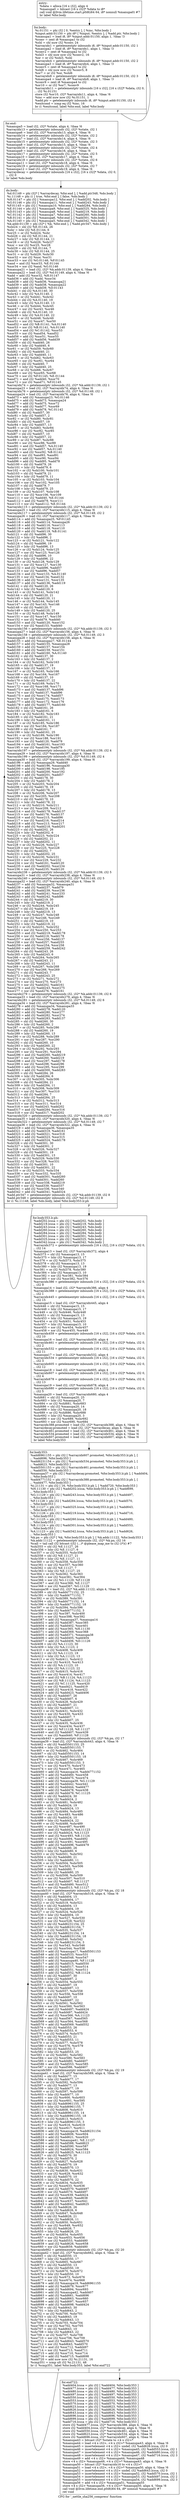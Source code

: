 digraph "CFG for '_nettle_sha256_compress' function" {
	label="CFG for '_nettle_sha256_compress' function";

	Node0x5642b8b58870 [shape=record,label="{entry:\l  %data = alloca [16 x i32], align 4\l  %manupa0 = bitcast [16 x i32]* %data to i8*\l  call void @llvm.lifetime.start.p0i8(i64 64, i8* nonnull %manupa0) #7\l  br label %for.body\l}"];
	Node0x5642b8b58870 -> Node0x5642b8b61d00;
	Node0x5642b8b61d00 [shape=record,label="{for.body:                                         \l  %i.01151 = phi i32 [ 0, %entry ], [ %inc, %for.body ]\l  %input.addr.01150 = phi i8* [ %input, %entry ], [ %add.ptr, %for.body ]\l  %manupa1 = load i8, i8* %input.addr.01150, align 1, !tbaa !3\l  %conv = zext i8 %manupa1 to i32\l  %shl = shl nuw i32 %conv, 24\l  %arrayidx1 = getelementptr inbounds i8, i8* %input.addr.01150, i32 1\l  %manupa2 = load i8, i8* %arrayidx1, align 1, !tbaa !3\l  %conv2 = zext i8 %manupa2 to i32\l  %shl3 = shl nuw nsw i32 %conv2, 16\l  %or = or i32 %shl3, %shl\l  %arrayidx4 = getelementptr inbounds i8, i8* %input.addr.01150, i32 2\l  %manupa3 = load i8, i8* %arrayidx4, align 1, !tbaa !3\l  %conv5 = zext i8 %manupa3 to i32\l  %shl6 = shl nuw nsw i32 %conv5, 8\l  %or7 = or i32 %or, %shl6\l  %arrayidx8 = getelementptr inbounds i8, i8* %input.addr.01150, i32 3\l  %manupa4 = load i8, i8* %arrayidx8, align 1, !tbaa !3\l  %conv9 = zext i8 %manupa4 to i32\l  %or10 = or i32 %or7, %conv9\l  %arrayidx11 = getelementptr inbounds [16 x i32], [16 x i32]* %data, i32 0,\l... i32 %i.01151\l  store i32 %or10, i32* %arrayidx11, align 4, !tbaa !6\l  %inc = add nuw nsw i32 %i.01151, 1\l  %add.ptr = getelementptr inbounds i8, i8* %input.addr.01150, i32 4\l  %exitcond = icmp eq i32 %inc, 16\l  br i1 %exitcond, label %for.end, label %for.body\l|{<s0>T|<s1>F}}"];
	Node0x5642b8b61d00:s0 -> Node0x5642b8b61d50;
	Node0x5642b8b61d00:s1 -> Node0x5642b8b61d00;
	Node0x5642b8b61d50 [shape=record,label="{for.end:                                          \l  %manupa5 = load i32, i32* %state, align 4, !tbaa !6\l  %arrayidx13 = getelementptr inbounds i32, i32* %state, i32 1\l  %manupa6 = load i32, i32* %arrayidx13, align 4, !tbaa !6\l  %arrayidx14 = getelementptr inbounds i32, i32* %state, i32 2\l  %manupa7 = load i32, i32* %arrayidx14, align 4, !tbaa !6\l  %arrayidx15 = getelementptr inbounds i32, i32* %state, i32 3\l  %manupa8 = load i32, i32* %arrayidx15, align 4, !tbaa !6\l  %arrayidx16 = getelementptr inbounds i32, i32* %state, i32 4\l  %manupa9 = load i32, i32* %arrayidx16, align 4, !tbaa !6\l  %arrayidx17 = getelementptr inbounds i32, i32* %state, i32 5\l  %manupa10 = load i32, i32* %arrayidx17, align 4, !tbaa !6\l  %arrayidx18 = getelementptr inbounds i32, i32* %state, i32 6\l  %manupa11 = load i32, i32* %arrayidx18, align 4, !tbaa !6\l  %arrayidx19 = getelementptr inbounds i32, i32* %state, i32 7\l  %manupa12 = load i32, i32* %arrayidx19, align 4, !tbaa !6\l  %arraydecay = getelementptr inbounds [16 x i32], [16 x i32]* %data, i32 0,\l... i32 0\l  br label %do.body\l}"];
	Node0x5642b8b61d50 -> Node0x5642b8b61df0;
	Node0x5642b8b61da0 [shape=record,label="{for.body353.lr.ph:                                \l  %add202.lcssa = phi i32 [ %add202, %do.body ]\l  %add219.lcssa = phi i32 [ %add219, %do.body ]\l  %add243.lcssa = phi i32 [ %add243, %do.body ]\l  %add260.lcssa = phi i32 [ %add260, %do.body ]\l  %add284.lcssa = phi i32 [ %add284, %do.body ]\l  %add301.lcssa = phi i32 [ %add301, %do.body ]\l  %add325.lcssa = phi i32 [ %add325, %do.body ]\l  %add342.lcssa = phi i32 [ %add342, %do.body ]\l  %arrayidx372 = getelementptr inbounds [16 x i32], [16 x i32]* %data, i32 0,\l... i32 14\l  %manupa13 = load i32, i32* %arrayidx372, align 4\l  %shl373 = shl i32 %manupa13, 15\l  %shr375 = lshr i32 %manupa13, 17\l  %or376 = or i32 %shl373, %shr375\l  %shl378 = shl i32 %manupa13, 13\l  %shr380 = lshr i32 %manupa13, 19\l  %or381 = or i32 %shl378, %shr380\l  %shr384 = lshr i32 %manupa13, 10\l  %xor382 = xor i32 %or381, %shr384\l  %xor385 = xor i32 %xor382, %or376\l  %arrayidx386 = getelementptr inbounds [16 x i32], [16 x i32]* %data, i32 0,\l... i32 9\l  %manupa14 = load i32, i32* %arrayidx386, align 4\l  %arrayidx388 = getelementptr inbounds [16 x i32], [16 x i32]* %data, i32 0,\l... i32 1\l  %arrayidx445 = getelementptr inbounds [16 x i32], [16 x i32]* %data, i32 0,\l... i32 15\l  %manupa15 = load i32, i32* %arrayidx445, align 4\l  %shl446 = shl i32 %manupa15, 15\l  %shr448 = lshr i32 %manupa15, 17\l  %or449 = or i32 %shl446, %shr448\l  %shl451 = shl i32 %manupa15, 13\l  %shr453 = lshr i32 %manupa15, 19\l  %or454 = or i32 %shl451, %shr453\l  %shr457 = lshr i32 %manupa15, 10\l  %xor455 = xor i32 %or454, %shr457\l  %xor458 = xor i32 %xor455, %or449\l  %arrayidx459 = getelementptr inbounds [16 x i32], [16 x i32]* %data, i32 0,\l... i32 10\l  %manupa16 = load i32, i32* %arrayidx459, align 4\l  %arrayidx461 = getelementptr inbounds [16 x i32], [16 x i32]* %data, i32 0,\l... i32 2\l  %arrayidx532 = getelementptr inbounds [16 x i32], [16 x i32]* %data, i32 0,\l... i32 11\l  %manupa17 = load i32, i32* %arrayidx532, align 4\l  %arrayidx534 = getelementptr inbounds [16 x i32], [16 x i32]* %data, i32 0,\l... i32 3\l  %arrayidx605 = getelementptr inbounds [16 x i32], [16 x i32]* %data, i32 0,\l... i32 12\l  %manupa18 = load i32, i32* %arrayidx605, align 4\l  %arrayidx607 = getelementptr inbounds [16 x i32], [16 x i32]* %data, i32 0,\l... i32 4\l  %arrayidx678 = getelementptr inbounds [16 x i32], [16 x i32]* %data, i32 0,\l... i32 13\l  %manupa19 = load i32, i32* %arrayidx678, align 4\l  %arrayidx680 = getelementptr inbounds [16 x i32], [16 x i32]* %data, i32 0,\l... i32 5\l  %manupa20 = load i32, i32* %arrayidx680, align 4\l  %shl681 = shl i32 %manupa20, 25\l  %shr683 = lshr i32 %manupa20, 7\l  %or684 = or i32 %shl681, %shr683\l  %shl686 = shl i32 %manupa20, 14\l  %shr688 = lshr i32 %manupa20, 18\l  %or689 = or i32 %shl686, %shr688\l  %shr692 = lshr i32 %manupa20, 3\l  %xor690 = xor i32 %or689, %shr692\l  %xor693 = xor i32 %xor690, %or684\l  %arrayidx388.promoted = load i32, i32* %arrayidx388, align 4, !tbaa !6\l  %arraydecay.promoted = load i32, i32* %arraydecay, align 4, !tbaa !6\l  %arrayidx461.promoted = load i32, i32* %arrayidx461, align 4, !tbaa !6\l  %arrayidx534.promoted = load i32, i32* %arrayidx534, align 4, !tbaa !6\l  %arrayidx607.promoted = load i32, i32* %arrayidx607, align 4, !tbaa !6\l  br label %for.body353\l}"];
	Node0x5642b8b61da0 -> Node0x5642b8b61e40;
	Node0x5642b8b61df0 [shape=record,label="{do.body:                                          \l  %d.01149 = phi i32* [ %arraydecay, %for.end ], [ %add.ptr348, %do.body ]\l  %i.11148 = phi i1 [ true, %for.end ], [ false, %do.body ]\l  %H.01147 = phi i32 [ %manupa12, %for.end ], [ %add202, %do.body ]\l  %G.01146 = phi i32 [ %manupa11, %for.end ], [ %add243, %do.body ]\l  %F.01145 = phi i32 [ %manupa10, %for.end ], [ %add284, %do.body ]\l  %E.01144 = phi i32 [ %manupa9, %for.end ], [ %add325, %do.body ]\l  %D.01143 = phi i32 [ %manupa8, %for.end ], [ %add219, %do.body ]\l  %C.01142 = phi i32 [ %manupa7, %for.end ], [ %add260, %do.body ]\l  %B.01141 = phi i32 [ %manupa6, %for.end ], [ %add301, %do.body ]\l  %A.01140 = phi i32 [ %manupa5, %for.end ], [ %add342, %do.body ]\l  %k.addr.01139 = phi i32* [ %k, %for.end ], [ %add.ptr347, %do.body ]\l  %shl24 = shl i32 %E.01144, 26\l  %shr = lshr i32 %E.01144, 6\l  %or25 = or i32 %shl24, %shr\l  %shl26 = shl i32 %E.01144, 21\l  %shr27 = lshr i32 %E.01144, 11\l  %or28 = or i32 %shl26, %shr27\l  %xor = xor i32 %or25, %or28\l  %shl29 = shl i32 %E.01144, 7\l  %shr30 = lshr i32 %E.01144, 25\l  %or31 = or i32 %shl29, %shr30\l  %xor32 = xor i32 %xor, %or31\l  %xor33 = xor i32 %G.01146, %F.01145\l  %and = and i32 %xor33, %E.01144\l  %xor34 = xor i32 %and, %G.01146\l  %manupa21 = load i32, i32* %k.addr.01139, align 4, !tbaa !6\l  %manupa22 = load i32, i32* %d.01149, align 4, !tbaa !6\l  %add = add i32 %xor32, %H.01147\l  %add36 = add i32 %add, %xor34\l  %add38 = add i32 %add36, %manupa21\l  %add39 = add i32 %add38, %manupa22\l  %add40 = add i32 %add39, %D.01143\l  %shl41 = shl i32 %A.01140, 30\l  %shr42 = lshr i32 %A.01140, 2\l  %or43 = or i32 %shl41, %shr42\l  %shl44 = shl i32 %A.01140, 19\l  %shr45 = lshr i32 %A.01140, 13\l  %or46 = or i32 %shl44, %shr45\l  %xor47 = xor i32 %or43, %or46\l  %shl48 = shl i32 %A.01140, 10\l  %shr49 = lshr i32 %A.01140, 22\l  %or50 = or i32 %shl48, %shr49\l  %xor51 = xor i32 %xor47, %or50\l  %and52 = and i32 %B.01141, %A.01140\l  %xor53 = xor i32 %B.01141, %A.01140\l  %and54 = and i32 %C.01142, %xor53\l  %xor55 = xor i32 %and54, %and52\l  %add56 = add i32 %xor51, %xor55\l  %add57 = add i32 %add56, %add39\l  %shl59 = shl i32 %add40, 26\l  %shr60 = lshr i32 %add40, 6\l  %or61 = or i32 %shl59, %shr60\l  %shl62 = shl i32 %add40, 21\l  %shr63 = lshr i32 %add40, 11\l  %or64 = or i32 %shl62, %shr63\l  %xor65 = xor i32 %or61, %or64\l  %shl66 = shl i32 %add40, 7\l  %shr67 = lshr i32 %add40, 25\l  %or68 = or i32 %shl66, %shr67\l  %xor69 = xor i32 %xor65, %or68\l  %xor70 = xor i32 %F.01145, %E.01144\l  %and71 = and i32 %add40, %xor70\l  %xor72 = xor i32 %and71, %F.01145\l  %arrayidx74 = getelementptr inbounds i32, i32* %k.addr.01139, i32 1\l  %manupa23 = load i32, i32* %arrayidx74, align 4, !tbaa !6\l  %arrayidx76 = getelementptr inbounds i32, i32* %d.01149, i32 1\l  %manupa24 = load i32, i32* %arrayidx76, align 4, !tbaa !6\l  %add73 = add i32 %manupa23, %G.01146\l  %add75 = add i32 %add73, %manupa24\l  %add77 = add i32 %add75, %xor72\l  %add78 = add i32 %add77, %xor69\l  %add79 = add i32 %add78, %C.01142\l  %shl80 = shl i32 %add57, 30\l  %shr81 = lshr i32 %add57, 2\l  %or82 = or i32 %shl80, %shr81\l  %shl83 = shl i32 %add57, 19\l  %shr84 = lshr i32 %add57, 13\l  %or85 = or i32 %shl83, %shr84\l  %xor86 = xor i32 %or82, %or85\l  %shl87 = shl i32 %add57, 10\l  %shr88 = lshr i32 %add57, 22\l  %or89 = or i32 %shl87, %shr88\l  %xor90 = xor i32 %xor86, %or89\l  %and91 = and i32 %add57, %A.01140\l  %xor92 = xor i32 %add57, %A.01140\l  %and93 = and i32 %xor92, %B.01141\l  %xor94 = xor i32 %and93, %and91\l  %add95 = add i32 %xor90, %xor94\l  %add96 = add i32 %add95, %add78\l  %shl100 = shl i32 %add79, 26\l  %shr101 = lshr i32 %add79, 6\l  %or102 = or i32 %shl100, %shr101\l  %shl103 = shl i32 %add79, 21\l  %shr104 = lshr i32 %add79, 11\l  %or105 = or i32 %shl103, %shr104\l  %xor106 = xor i32 %or102, %or105\l  %shl107 = shl i32 %add79, 7\l  %shr108 = lshr i32 %add79, 25\l  %or109 = or i32 %shl107, %shr108\l  %xor110 = xor i32 %xor106, %or109\l  %xor111 = xor i32 %add40, %E.01144\l  %and112 = and i32 %add79, %xor111\l  %xor113 = xor i32 %and112, %E.01144\l  %arrayidx115 = getelementptr inbounds i32, i32* %k.addr.01139, i32 2\l  %manupa25 = load i32, i32* %arrayidx115, align 4, !tbaa !6\l  %arrayidx117 = getelementptr inbounds i32, i32* %d.01149, i32 2\l  %manupa26 = load i32, i32* %arrayidx117, align 4, !tbaa !6\l  %add114 = add i32 %manupa25, %F.01145\l  %add116 = add i32 %add114, %manupa26\l  %add118 = add i32 %add116, %xor113\l  %add119 = add i32 %add118, %xor110\l  %add120 = add i32 %add119, %B.01141\l  %shl121 = shl i32 %add96, 30\l  %shr122 = lshr i32 %add96, 2\l  %or123 = or i32 %shl121, %shr122\l  %shl124 = shl i32 %add96, 19\l  %shr125 = lshr i32 %add96, 13\l  %or126 = or i32 %shl124, %shr125\l  %xor127 = xor i32 %or123, %or126\l  %shl128 = shl i32 %add96, 10\l  %shr129 = lshr i32 %add96, 22\l  %or130 = or i32 %shl128, %shr129\l  %xor131 = xor i32 %xor127, %or130\l  %and132 = and i32 %add96, %add57\l  %xor133 = xor i32 %add96, %add57\l  %and134 = and i32 %xor133, %A.01140\l  %xor135 = xor i32 %and134, %and132\l  %add136 = add i32 %xor131, %xor135\l  %add137 = add i32 %add136, %add119\l  %shl141 = shl i32 %add120, 26\l  %shr142 = lshr i32 %add120, 6\l  %or143 = or i32 %shl141, %shr142\l  %shl144 = shl i32 %add120, 21\l  %shr145 = lshr i32 %add120, 11\l  %or146 = or i32 %shl144, %shr145\l  %xor147 = xor i32 %or143, %or146\l  %shl148 = shl i32 %add120, 7\l  %shr149 = lshr i32 %add120, 25\l  %or150 = or i32 %shl148, %shr149\l  %xor151 = xor i32 %xor147, %or150\l  %xor152 = xor i32 %add79, %add40\l  %and153 = and i32 %add120, %xor152\l  %xor154 = xor i32 %and153, %add40\l  %arrayidx156 = getelementptr inbounds i32, i32* %k.addr.01139, i32 3\l  %manupa27 = load i32, i32* %arrayidx156, align 4, !tbaa !6\l  %arrayidx158 = getelementptr inbounds i32, i32* %d.01149, i32 3\l  %manupa28 = load i32, i32* %arrayidx158, align 4, !tbaa !6\l  %add155 = add i32 %manupa27, %E.01144\l  %add157 = add i32 %add155, %manupa28\l  %add159 = add i32 %add157, %xor154\l  %add160 = add i32 %add159, %xor151\l  %add161 = add i32 %add160, %A.01140\l  %shl162 = shl i32 %add137, 30\l  %shr163 = lshr i32 %add137, 2\l  %or164 = or i32 %shl162, %shr163\l  %shl165 = shl i32 %add137, 19\l  %shr166 = lshr i32 %add137, 13\l  %or167 = or i32 %shl165, %shr166\l  %xor168 = xor i32 %or164, %or167\l  %shl169 = shl i32 %add137, 10\l  %shr170 = lshr i32 %add137, 22\l  %or171 = or i32 %shl169, %shr170\l  %xor172 = xor i32 %xor168, %or171\l  %and173 = and i32 %add137, %add96\l  %xor174 = xor i32 %add137, %add96\l  %and175 = and i32 %xor174, %add57\l  %xor176 = xor i32 %and175, %and173\l  %add177 = add i32 %xor172, %xor176\l  %add178 = add i32 %add177, %add160\l  %shl182 = shl i32 %add161, 26\l  %shr183 = lshr i32 %add161, 6\l  %or184 = or i32 %shl182, %shr183\l  %shl185 = shl i32 %add161, 21\l  %shr186 = lshr i32 %add161, 11\l  %or187 = or i32 %shl185, %shr186\l  %xor188 = xor i32 %or184, %or187\l  %shl189 = shl i32 %add161, 7\l  %shr190 = lshr i32 %add161, 25\l  %or191 = or i32 %shl189, %shr190\l  %xor192 = xor i32 %xor188, %or191\l  %xor193 = xor i32 %add120, %add79\l  %and194 = and i32 %add161, %xor193\l  %xor195 = xor i32 %and194, %add79\l  %arrayidx197 = getelementptr inbounds i32, i32* %k.addr.01139, i32 4\l  %manupa29 = load i32, i32* %arrayidx197, align 4, !tbaa !6\l  %arrayidx199 = getelementptr inbounds i32, i32* %d.01149, i32 4\l  %manupa30 = load i32, i32* %arrayidx199, align 4, !tbaa !6\l  %add196 = add i32 %manupa29, %add40\l  %add198 = add i32 %add196, %manupa30\l  %add200 = add i32 %add198, %xor195\l  %add201 = add i32 %add200, %xor192\l  %add202 = add i32 %add201, %add57\l  %shl203 = shl i32 %add178, 30\l  %shr204 = lshr i32 %add178, 2\l  %or205 = or i32 %shl203, %shr204\l  %shl206 = shl i32 %add178, 19\l  %shr207 = lshr i32 %add178, 13\l  %or208 = or i32 %shl206, %shr207\l  %xor209 = xor i32 %or205, %or208\l  %shl210 = shl i32 %add178, 10\l  %shr211 = lshr i32 %add178, 22\l  %or212 = or i32 %shl210, %shr211\l  %xor213 = xor i32 %xor209, %or212\l  %and214 = and i32 %add178, %add137\l  %xor215 = xor i32 %add178, %add137\l  %and216 = and i32 %xor215, %add96\l  %xor217 = xor i32 %and216, %and214\l  %add218 = add i32 %xor213, %xor217\l  %add219 = add i32 %add218, %add201\l  %shl223 = shl i32 %add202, 26\l  %shr224 = lshr i32 %add202, 6\l  %or225 = or i32 %shl223, %shr224\l  %shl226 = shl i32 %add202, 21\l  %shr227 = lshr i32 %add202, 11\l  %or228 = or i32 %shl226, %shr227\l  %xor229 = xor i32 %or225, %or228\l  %shl230 = shl i32 %add202, 7\l  %shr231 = lshr i32 %add202, 25\l  %or232 = or i32 %shl230, %shr231\l  %xor233 = xor i32 %xor229, %or232\l  %xor234 = xor i32 %add161, %add120\l  %and235 = and i32 %add202, %xor234\l  %xor236 = xor i32 %and235, %add120\l  %arrayidx238 = getelementptr inbounds i32, i32* %k.addr.01139, i32 5\l  %manupa31 = load i32, i32* %arrayidx238, align 4, !tbaa !6\l  %arrayidx240 = getelementptr inbounds i32, i32* %d.01149, i32 5\l  %manupa32 = load i32, i32* %arrayidx240, align 4, !tbaa !6\l  %add237 = add i32 %manupa32, %manupa31\l  %add239 = add i32 %add237, %add79\l  %add241 = add i32 %add239, %xor236\l  %add242 = add i32 %add241, %xor233\l  %add243 = add i32 %add242, %add96\l  %shl244 = shl i32 %add219, 30\l  %shr245 = lshr i32 %add219, 2\l  %or246 = or i32 %shl244, %shr245\l  %shl247 = shl i32 %add219, 19\l  %shr248 = lshr i32 %add219, 13\l  %or249 = or i32 %shl247, %shr248\l  %xor250 = xor i32 %or246, %or249\l  %shl251 = shl i32 %add219, 10\l  %shr252 = lshr i32 %add219, 22\l  %or253 = or i32 %shl251, %shr252\l  %xor254 = xor i32 %xor250, %or253\l  %and255 = and i32 %add219, %add178\l  %xor256 = xor i32 %add219, %add178\l  %and257 = and i32 %xor256, %add137\l  %xor258 = xor i32 %and257, %and255\l  %add259 = add i32 %xor254, %xor258\l  %add260 = add i32 %add259, %add242\l  %shl264 = shl i32 %add243, 26\l  %shr265 = lshr i32 %add243, 6\l  %or266 = or i32 %shl264, %shr265\l  %shl267 = shl i32 %add243, 21\l  %shr268 = lshr i32 %add243, 11\l  %or269 = or i32 %shl267, %shr268\l  %xor270 = xor i32 %or266, %or269\l  %shl271 = shl i32 %add243, 7\l  %shr272 = lshr i32 %add243, 25\l  %or273 = or i32 %shl271, %shr272\l  %xor274 = xor i32 %xor270, %or273\l  %xor275 = xor i32 %add202, %add161\l  %and276 = and i32 %add243, %xor275\l  %xor277 = xor i32 %and276, %add161\l  %arrayidx279 = getelementptr inbounds i32, i32* %k.addr.01139, i32 6\l  %manupa33 = load i32, i32* %arrayidx279, align 4, !tbaa !6\l  %arrayidx281 = getelementptr inbounds i32, i32* %d.01149, i32 6\l  %manupa34 = load i32, i32* %arrayidx281, align 4, !tbaa !6\l  %add278 = add i32 %manupa34, %manupa33\l  %add280 = add i32 %add278, %add120\l  %add282 = add i32 %add280, %xor277\l  %add283 = add i32 %add282, %xor274\l  %add284 = add i32 %add283, %add137\l  %shl285 = shl i32 %add260, 30\l  %shr286 = lshr i32 %add260, 2\l  %or287 = or i32 %shl285, %shr286\l  %shl288 = shl i32 %add260, 19\l  %shr289 = lshr i32 %add260, 13\l  %or290 = or i32 %shl288, %shr289\l  %xor291 = xor i32 %or287, %or290\l  %shl292 = shl i32 %add260, 10\l  %shr293 = lshr i32 %add260, 22\l  %or294 = or i32 %shl292, %shr293\l  %xor295 = xor i32 %xor291, %or294\l  %and296 = and i32 %add260, %add219\l  %xor297 = xor i32 %add260, %add219\l  %and298 = and i32 %xor297, %add178\l  %xor299 = xor i32 %and298, %and296\l  %add300 = add i32 %xor295, %xor299\l  %add301 = add i32 %add300, %add283\l  %shl305 = shl i32 %add284, 26\l  %shr306 = lshr i32 %add284, 6\l  %or307 = or i32 %shl305, %shr306\l  %shl308 = shl i32 %add284, 21\l  %shr309 = lshr i32 %add284, 11\l  %or310 = or i32 %shl308, %shr309\l  %xor311 = xor i32 %or307, %or310\l  %shl312 = shl i32 %add284, 7\l  %shr313 = lshr i32 %add284, 25\l  %or314 = or i32 %shl312, %shr313\l  %xor315 = xor i32 %xor311, %or314\l  %xor316 = xor i32 %add243, %add202\l  %and317 = and i32 %add284, %xor316\l  %xor318 = xor i32 %and317, %add202\l  %arrayidx320 = getelementptr inbounds i32, i32* %k.addr.01139, i32 7\l  %manupa35 = load i32, i32* %arrayidx320, align 4, !tbaa !6\l  %arrayidx322 = getelementptr inbounds i32, i32* %d.01149, i32 7\l  %manupa36 = load i32, i32* %arrayidx322, align 4, !tbaa !6\l  %add319 = add i32 %manupa36, %manupa35\l  %add321 = add i32 %add319, %add161\l  %add323 = add i32 %add321, %xor318\l  %add324 = add i32 %add323, %xor315\l  %add325 = add i32 %add324, %add178\l  %shl326 = shl i32 %add301, 30\l  %shr327 = lshr i32 %add301, 2\l  %or328 = or i32 %shl326, %shr327\l  %shl329 = shl i32 %add301, 19\l  %shr330 = lshr i32 %add301, 13\l  %or331 = or i32 %shl329, %shr330\l  %xor332 = xor i32 %or328, %or331\l  %shl333 = shl i32 %add301, 10\l  %shr334 = lshr i32 %add301, 22\l  %or335 = or i32 %shl333, %shr334\l  %xor336 = xor i32 %xor332, %or335\l  %and337 = and i32 %add301, %add260\l  %xor338 = xor i32 %add301, %add260\l  %and339 = and i32 %xor338, %add219\l  %xor340 = xor i32 %and339, %and337\l  %add341 = add i32 %xor336, %xor340\l  %add342 = add i32 %add341, %add324\l  %add.ptr347 = getelementptr inbounds i32, i32* %k.addr.01139, i32 8\l  %add.ptr348 = getelementptr inbounds i32, i32* %d.01149, i32 8\l  br i1 %i.11148, label %do.body, label %for.body353.lr.ph\l|{<s0>T|<s1>F}}"];
	Node0x5642b8b61df0:s0 -> Node0x5642b8b61df0;
	Node0x5642b8b61df0:s1 -> Node0x5642b8b61da0;
	Node0x5642b8b61e40 [shape=record,label="{for.body353:                                      \l  %add6961155 = phi i32 [ %arrayidx607.promoted, %for.body353.lr.ph ], [\l... %add696, %for.body353 ]\l  %add6231154 = phi i32 [ %arrayidx534.promoted, %for.body353.lr.ph ], [\l... %add623, %for.body353 ]\l  %add5501153 = phi i32 [ %arrayidx461.promoted, %for.body353.lr.ph ], [\l... %add550, %for.body353 ]\l  %manupa37 = phi i32 [ %arraydecay.promoted, %for.body353.lr.ph ], [ %add404,\l... %for.body353 ]\l  %add4771152 = phi i32 [ %arrayidx388.promoted, %for.body353.lr.ph ], [\l... %add477, %for.body353 ]\l  %i.21131 = phi i32 [ 16, %for.body353.lr.ph ], [ %add720, %for.body353 ]\l  %H.11130 = phi i32 [ %add202.lcssa, %for.body353.lr.ph ], [ %add699,\l... %for.body353 ]\l  %G.11129 = phi i32 [ %add243.lcssa, %for.body353.lr.ph ], [ %add497,\l... %for.body353 ]\l  %F.11128 = phi i32 [ %add284.lcssa, %for.body353.lr.ph ], [ %add570,\l... %for.body353 ]\l  %E.11127 = phi i32 [ %add325.lcssa, %for.body353.lr.ph ], [ %add643,\l... %for.body353 ]\l  %D.11126 = phi i32 [ %add219.lcssa, %for.body353.lr.ph ], [ %add716,\l... %for.body353 ]\l  %C.11125 = phi i32 [ %add260.lcssa, %for.body353.lr.ph ], [ %add480,\l... %for.body353 ]\l  %B.11124 = phi i32 [ %add301.lcssa, %for.body353.lr.ph ], [ %add553,\l... %for.body353 ]\l  %A.11123 = phi i32 [ %add342.lcssa, %for.body353.lr.ph ], [ %add626,\l... %for.body353 ]\l  %k.pn = phi i32* [ %k, %for.body353.lr.ph ], [ %k.addr.11122, %for.body353 ]\l  %k.addr.11122 = getelementptr inbounds i32, i32* %k.pn, i32 16\l  %call = tail call i32 bitcast (i32 (...)* @please_map_me to i32 ()*)() #7\l  %shl355 = shl i32 %E.11127, 26\l  %shr356 = lshr i32 %E.11127, 6\l  %or357 = or i32 %shl355, %shr356\l  %shl358 = shl i32 %E.11127, 21\l  %shr359 = lshr i32 %E.11127, 11\l  %or360 = or i32 %shl358, %shr359\l  %xor361 = xor i32 %or357, %or360\l  %shl362 = shl i32 %E.11127, 7\l  %shr363 = lshr i32 %E.11127, 25\l  %or364 = or i32 %shl362, %shr363\l  %xor365 = xor i32 %xor361, %or364\l  %xor366 = xor i32 %G.11129, %F.11128\l  %and367 = and i32 %xor366, %E.11127\l  %xor368 = xor i32 %and367, %G.11129\l  %manupa38 = load i32, i32* %k.addr.11122, align 4, !tbaa !6\l  %shl389 = shl i32 %add4771152, 25\l  %shr391 = lshr i32 %add4771152, 7\l  %or392 = or i32 %shl389, %shr391\l  %shl394 = shl i32 %add4771152, 14\l  %shr396 = lshr i32 %add4771152, 18\l  %or397 = or i32 %shl394, %shr396\l  %shr400 = lshr i32 %add4771152, 3\l  %xor398 = xor i32 %or397, %shr400\l  %xor401 = xor i32 %xor398, %or392\l  %add387 = add i32 %manupa37, %manupa14\l  %add402 = add i32 %add387, %xor385\l  %add404 = add i32 %add402, %xor401\l  %add369 = add i32 %xor365, %H.11130\l  %add371 = add i32 %add369, %xor368\l  %add405 = add i32 %add371, %manupa38\l  %add406 = add i32 %add405, %add404\l  %add407 = add i32 %add406, %D.11126\l  %shl408 = shl i32 %A.11123, 30\l  %shr409 = lshr i32 %A.11123, 2\l  %or410 = or i32 %shl408, %shr409\l  %shl411 = shl i32 %A.11123, 19\l  %shr412 = lshr i32 %A.11123, 13\l  %or413 = or i32 %shl411, %shr412\l  %xor414 = xor i32 %or410, %or413\l  %shl415 = shl i32 %A.11123, 10\l  %shr416 = lshr i32 %A.11123, 22\l  %or417 = or i32 %shl415, %shr416\l  %xor418 = xor i32 %xor414, %or417\l  %and419 = and i32 %B.11124, %A.11123\l  %xor420 = xor i32 %B.11124, %A.11123\l  %and421 = and i32 %C.11125, %xor420\l  %xor422 = xor i32 %and421, %and419\l  %add423 = add i32 %xor418, %xor422\l  %add424 = add i32 %add423, %add406\l  %shl428 = shl i32 %add407, 26\l  %shr429 = lshr i32 %add407, 6\l  %or430 = or i32 %shl428, %shr429\l  %shl431 = shl i32 %add407, 21\l  %shr432 = lshr i32 %add407, 11\l  %or433 = or i32 %shl431, %shr432\l  %xor434 = xor i32 %or430, %or433\l  %shl435 = shl i32 %add407, 7\l  %shr436 = lshr i32 %add407, 25\l  %or437 = or i32 %shl435, %shr436\l  %xor438 = xor i32 %xor434, %or437\l  %xor439 = xor i32 %F.11128, %E.11127\l  %and440 = and i32 %add407, %xor439\l  %xor441 = xor i32 %and440, %F.11128\l  %arrayidx443 = getelementptr inbounds i32, i32* %k.pn, i32 17\l  %manupa39 = load i32, i32* %arrayidx443, align 4, !tbaa !6\l  %shl462 = shl i32 %add5501153, 25\l  %shr464 = lshr i32 %add5501153, 7\l  %or465 = or i32 %shl462, %shr464\l  %shl467 = shl i32 %add5501153, 14\l  %shr469 = lshr i32 %add5501153, 18\l  %or470 = or i32 %shl467, %shr469\l  %shr473 = lshr i32 %add5501153, 3\l  %xor471 = xor i32 %or470, %shr473\l  %xor474 = xor i32 %xor471, %or465\l  %add460 = add i32 %manupa16, %add4771152\l  %add475 = add i32 %add460, %xor458\l  %add477 = add i32 %add475, %xor474\l  %add442 = add i32 %manupa39, %G.11129\l  %add444 = add i32 %add442, %xor441\l  %add478 = add i32 %add444, %add477\l  %add479 = add i32 %add478, %xor438\l  %add480 = add i32 %add479, %C.11125\l  %shl481 = shl i32 %add424, 30\l  %shr482 = lshr i32 %add424, 2\l  %or483 = or i32 %shl481, %shr482\l  %shl484 = shl i32 %add424, 19\l  %shr485 = lshr i32 %add424, 13\l  %or486 = or i32 %shl484, %shr485\l  %xor487 = xor i32 %or483, %or486\l  %shl488 = shl i32 %add424, 10\l  %shr489 = lshr i32 %add424, 22\l  %or490 = or i32 %shl488, %shr489\l  %xor491 = xor i32 %xor487, %or490\l  %and492 = and i32 %add424, %A.11123\l  %xor493 = xor i32 %add424, %A.11123\l  %and494 = and i32 %xor493, %B.11124\l  %xor495 = xor i32 %and494, %and492\l  %add496 = add i32 %xor491, %xor495\l  %add497 = add i32 %add496, %add479\l  %shl501 = shl i32 %add480, 26\l  %shr502 = lshr i32 %add480, 6\l  %or503 = or i32 %shl501, %shr502\l  %shl504 = shl i32 %add480, 21\l  %shr505 = lshr i32 %add480, 11\l  %or506 = or i32 %shl504, %shr505\l  %xor507 = xor i32 %or503, %or506\l  %shl508 = shl i32 %add480, 7\l  %shr509 = lshr i32 %add480, 25\l  %or510 = or i32 %shl508, %shr509\l  %xor511 = xor i32 %xor507, %or510\l  %xor512 = xor i32 %add407, %E.11127\l  %and513 = and i32 %add480, %xor512\l  %xor514 = xor i32 %and513, %E.11127\l  %arrayidx516 = getelementptr inbounds i32, i32* %k.pn, i32 18\l  %manupa40 = load i32, i32* %arrayidx516, align 4, !tbaa !6\l  %shl519 = shl i32 %add404, 15\l  %shr521 = lshr i32 %add404, 17\l  %or522 = or i32 %shl519, %shr521\l  %shl524 = shl i32 %add404, 13\l  %shr526 = lshr i32 %add404, 19\l  %or527 = or i32 %shl524, %shr526\l  %shr530 = lshr i32 %add404, 10\l  %xor528 = xor i32 %or527, %shr530\l  %xor531 = xor i32 %xor528, %or522\l  %shl535 = shl i32 %add6231154, 25\l  %shr537 = lshr i32 %add6231154, 7\l  %or538 = or i32 %shl535, %shr537\l  %shl540 = shl i32 %add6231154, 14\l  %shr542 = lshr i32 %add6231154, 18\l  %or543 = or i32 %shl540, %shr542\l  %shr546 = lshr i32 %add6231154, 3\l  %xor544 = xor i32 %or543, %shr546\l  %xor547 = xor i32 %xor544, %or538\l  %add533 = add i32 %manupa17, %add5501153\l  %add548 = add i32 %add533, %xor531\l  %add550 = add i32 %add548, %xor547\l  %add515 = add i32 %manupa40, %F.11128\l  %add517 = add i32 %add515, %add550\l  %add551 = add i32 %add517, %xor514\l  %add552 = add i32 %add551, %xor511\l  %add553 = add i32 %add552, %B.11124\l  %shl554 = shl i32 %add497, 30\l  %shr555 = lshr i32 %add497, 2\l  %or556 = or i32 %shl554, %shr555\l  %shl557 = shl i32 %add497, 19\l  %shr558 = lshr i32 %add497, 13\l  %or559 = or i32 %shl557, %shr558\l  %xor560 = xor i32 %or556, %or559\l  %shl561 = shl i32 %add497, 10\l  %shr562 = lshr i32 %add497, 22\l  %or563 = or i32 %shl561, %shr562\l  %xor564 = xor i32 %xor560, %or563\l  %and565 = and i32 %add497, %add424\l  %xor566 = xor i32 %add497, %add424\l  %and567 = and i32 %xor566, %A.11123\l  %xor568 = xor i32 %and567, %and565\l  %add569 = add i32 %xor564, %xor568\l  %add570 = add i32 %add569, %add552\l  %shl574 = shl i32 %add553, 26\l  %shr575 = lshr i32 %add553, 6\l  %or576 = or i32 %shl574, %shr575\l  %shl577 = shl i32 %add553, 21\l  %shr578 = lshr i32 %add553, 11\l  %or579 = or i32 %shl577, %shr578\l  %xor580 = xor i32 %or576, %or579\l  %shl581 = shl i32 %add553, 7\l  %shr582 = lshr i32 %add553, 25\l  %or583 = or i32 %shl581, %shr582\l  %xor584 = xor i32 %xor580, %or583\l  %xor585 = xor i32 %add480, %add407\l  %and586 = and i32 %add553, %xor585\l  %xor587 = xor i32 %and586, %add407\l  %arrayidx589 = getelementptr inbounds i32, i32* %k.pn, i32 19\l  %manupa41 = load i32, i32* %arrayidx589, align 4, !tbaa !6\l  %shl592 = shl i32 %add477, 15\l  %shr594 = lshr i32 %add477, 17\l  %or595 = or i32 %shl592, %shr594\l  %shl597 = shl i32 %add477, 13\l  %shr599 = lshr i32 %add477, 19\l  %or600 = or i32 %shl597, %shr599\l  %shr603 = lshr i32 %add477, 10\l  %xor601 = xor i32 %or600, %shr603\l  %xor604 = xor i32 %xor601, %or595\l  %shl608 = shl i32 %add6961155, 25\l  %shr610 = lshr i32 %add6961155, 7\l  %or611 = or i32 %shl608, %shr610\l  %shl613 = shl i32 %add6961155, 14\l  %shr615 = lshr i32 %add6961155, 18\l  %or616 = or i32 %shl613, %shr615\l  %shr619 = lshr i32 %add6961155, 3\l  %xor617 = xor i32 %or616, %shr619\l  %xor620 = xor i32 %xor617, %or611\l  %add606 = add i32 %manupa18, %add6231154\l  %add621 = add i32 %add606, %xor604\l  %add623 = add i32 %add621, %xor620\l  %add588 = add i32 %manupa41, %E.11127\l  %add590 = add i32 %add588, %add623\l  %add624 = add i32 %add590, %xor587\l  %add625 = add i32 %add624, %xor584\l  %add626 = add i32 %add625, %A.11123\l  %shl627 = shl i32 %add570, 30\l  %shr628 = lshr i32 %add570, 2\l  %or629 = or i32 %shl627, %shr628\l  %shl630 = shl i32 %add570, 19\l  %shr631 = lshr i32 %add570, 13\l  %or632 = or i32 %shl630, %shr631\l  %xor633 = xor i32 %or629, %or632\l  %shl634 = shl i32 %add570, 10\l  %shr635 = lshr i32 %add570, 22\l  %or636 = or i32 %shl634, %shr635\l  %xor637 = xor i32 %xor633, %or636\l  %and638 = and i32 %add570, %add497\l  %xor639 = xor i32 %add570, %add497\l  %and640 = and i32 %xor639, %add424\l  %xor641 = xor i32 %and640, %and638\l  %add642 = add i32 %xor637, %xor641\l  %add643 = add i32 %add642, %add625\l  %shl647 = shl i32 %add626, 26\l  %shr648 = lshr i32 %add626, 6\l  %or649 = or i32 %shl647, %shr648\l  %shl650 = shl i32 %add626, 21\l  %shr651 = lshr i32 %add626, 11\l  %or652 = or i32 %shl650, %shr651\l  %xor653 = xor i32 %or649, %or652\l  %shl654 = shl i32 %add626, 7\l  %shr655 = lshr i32 %add626, 25\l  %or656 = or i32 %shl654, %shr655\l  %xor657 = xor i32 %xor653, %or656\l  %xor658 = xor i32 %add553, %add480\l  %and659 = and i32 %add626, %xor658\l  %xor660 = xor i32 %and659, %add480\l  %arrayidx662 = getelementptr inbounds i32, i32* %k.pn, i32 20\l  %manupa42 = load i32, i32* %arrayidx662, align 4, !tbaa !6\l  %shl665 = shl i32 %add550, 15\l  %shr667 = lshr i32 %add550, 17\l  %or668 = or i32 %shl665, %shr667\l  %shl670 = shl i32 %add550, 13\l  %shr672 = lshr i32 %add550, 19\l  %or673 = or i32 %shl670, %shr672\l  %shr676 = lshr i32 %add550, 10\l  %xor674 = xor i32 %or673, %shr676\l  %xor677 = xor i32 %xor674, %or668\l  %add679 = add i32 %manupa19, %add6961155\l  %add694 = add i32 %add679, %xor677\l  %add696 = add i32 %add694, %xor693\l  %add661 = add i32 %manupa42, %add407\l  %add663 = add i32 %add661, %add696\l  %add697 = add i32 %add663, %xor660\l  %add698 = add i32 %add697, %xor657\l  %add699 = add i32 %add698, %add424\l  %shl700 = shl i32 %add643, 30\l  %shr701 = lshr i32 %add643, 2\l  %or702 = or i32 %shl700, %shr701\l  %shl703 = shl i32 %add643, 19\l  %shr704 = lshr i32 %add643, 13\l  %or705 = or i32 %shl703, %shr704\l  %xor706 = xor i32 %or702, %or705\l  %shl707 = shl i32 %add643, 10\l  %shr708 = lshr i32 %add643, 22\l  %or709 = or i32 %shl707, %shr708\l  %xor710 = xor i32 %xor706, %or709\l  %and711 = and i32 %add643, %add570\l  %xor712 = xor i32 %add643, %add570\l  %and713 = and i32 %xor712, %add497\l  %xor714 = xor i32 %and713, %and711\l  %add715 = add i32 %xor710, %xor714\l  %add716 = add i32 %add715, %add698\l  %add720 = add nuw nsw i32 %i.21131, 16\l  %cmp351 = icmp ult i32 %i.21131, 48\l  br i1 %cmp351, label %for.body353, label %for.end722\l|{<s0>T|<s1>F}}"];
	Node0x5642b8b61e40:s0 -> Node0x5642b8b61e40;
	Node0x5642b8b61e40:s1 -> Node0x5642b8b61e90;
	Node0x5642b8b61e90 [shape=record,label="{for.end722:                                       \l  %add404.lcssa = phi i32 [ %add404, %for.body353 ]\l  %add477.lcssa = phi i32 [ %add477, %for.body353 ]\l  %add480.lcssa = phi i32 [ %add480, %for.body353 ]\l  %add497.lcssa = phi i32 [ %add497, %for.body353 ]\l  %add550.lcssa = phi i32 [ %add550, %for.body353 ]\l  %add553.lcssa = phi i32 [ %add553, %for.body353 ]\l  %add570.lcssa = phi i32 [ %add570, %for.body353 ]\l  %add623.lcssa = phi i32 [ %add623, %for.body353 ]\l  %add626.lcssa = phi i32 [ %add626, %for.body353 ]\l  %add643.lcssa = phi i32 [ %add643, %for.body353 ]\l  %add696.lcssa = phi i32 [ %add696, %for.body353 ]\l  %add699.lcssa = phi i32 [ %add699, %for.body353 ]\l  %add716.lcssa = phi i32 [ %add716, %for.body353 ]\l  store i32 %add477.lcssa, i32* %arrayidx388, align 4, !tbaa !6\l  store i32 %add404.lcssa, i32* %arraydecay, align 4, !tbaa !6\l  store i32 %add550.lcssa, i32* %arrayidx461, align 4, !tbaa !6\l  store i32 %add623.lcssa, i32* %arrayidx534, align 4, !tbaa !6\l  store i32 %add696.lcssa, i32* %arrayidx607, align 4, !tbaa !6\l  %manupa43 = bitcast i32* %state to \<4 x i32\>*\l  %manupa44 = load \<4 x i32\>, \<4 x i32\>* %manupa43, align 4, !tbaa !6\l  %manupa45 = insertelement \<4 x i32\> undef, i32 %add626.lcssa, i32 0\l  %manupa46 = insertelement \<4 x i32\> %manupa45, i32 %add553.lcssa, i32 1\l  %manupa47 = insertelement \<4 x i32\> %manupa46, i32 %add480.lcssa, i32 2\l  %manupa48 = insertelement \<4 x i32\> %manupa47, i32 %add716.lcssa, i32 3\l  %manupa49 = add \<4 x i32\> %manupa44, %manupa48\l  store \<4 x i32\> %manupa49, \<4 x i32\>* %manupa43, align 4, !tbaa !6\l  %manupa50 = bitcast i32* %arrayidx16 to \<4 x i32\>*\l  %manupa51 = load \<4 x i32\>, \<4 x i32\>* %manupa50, align 4, !tbaa !6\l  %manupa52 = insertelement \<4 x i32\> undef, i32 %add643.lcssa, i32 0\l  %manupa53 = insertelement \<4 x i32\> %manupa52, i32 %add570.lcssa, i32 1\l  %manupa54 = insertelement \<4 x i32\> %manupa53, i32 %add497.lcssa, i32 2\l  %manupa55 = insertelement \<4 x i32\> %manupa54, i32 %add699.lcssa, i32 3\l  %manupa56 = add \<4 x i32\> %manupa51, %manupa55\l  store \<4 x i32\> %manupa56, \<4 x i32\>* %manupa50, align 4, !tbaa !6\l  call void @llvm.lifetime.end.p0i8(i64 64, i8* nonnull %manupa0) #7\l  ret void\l}"];
}
